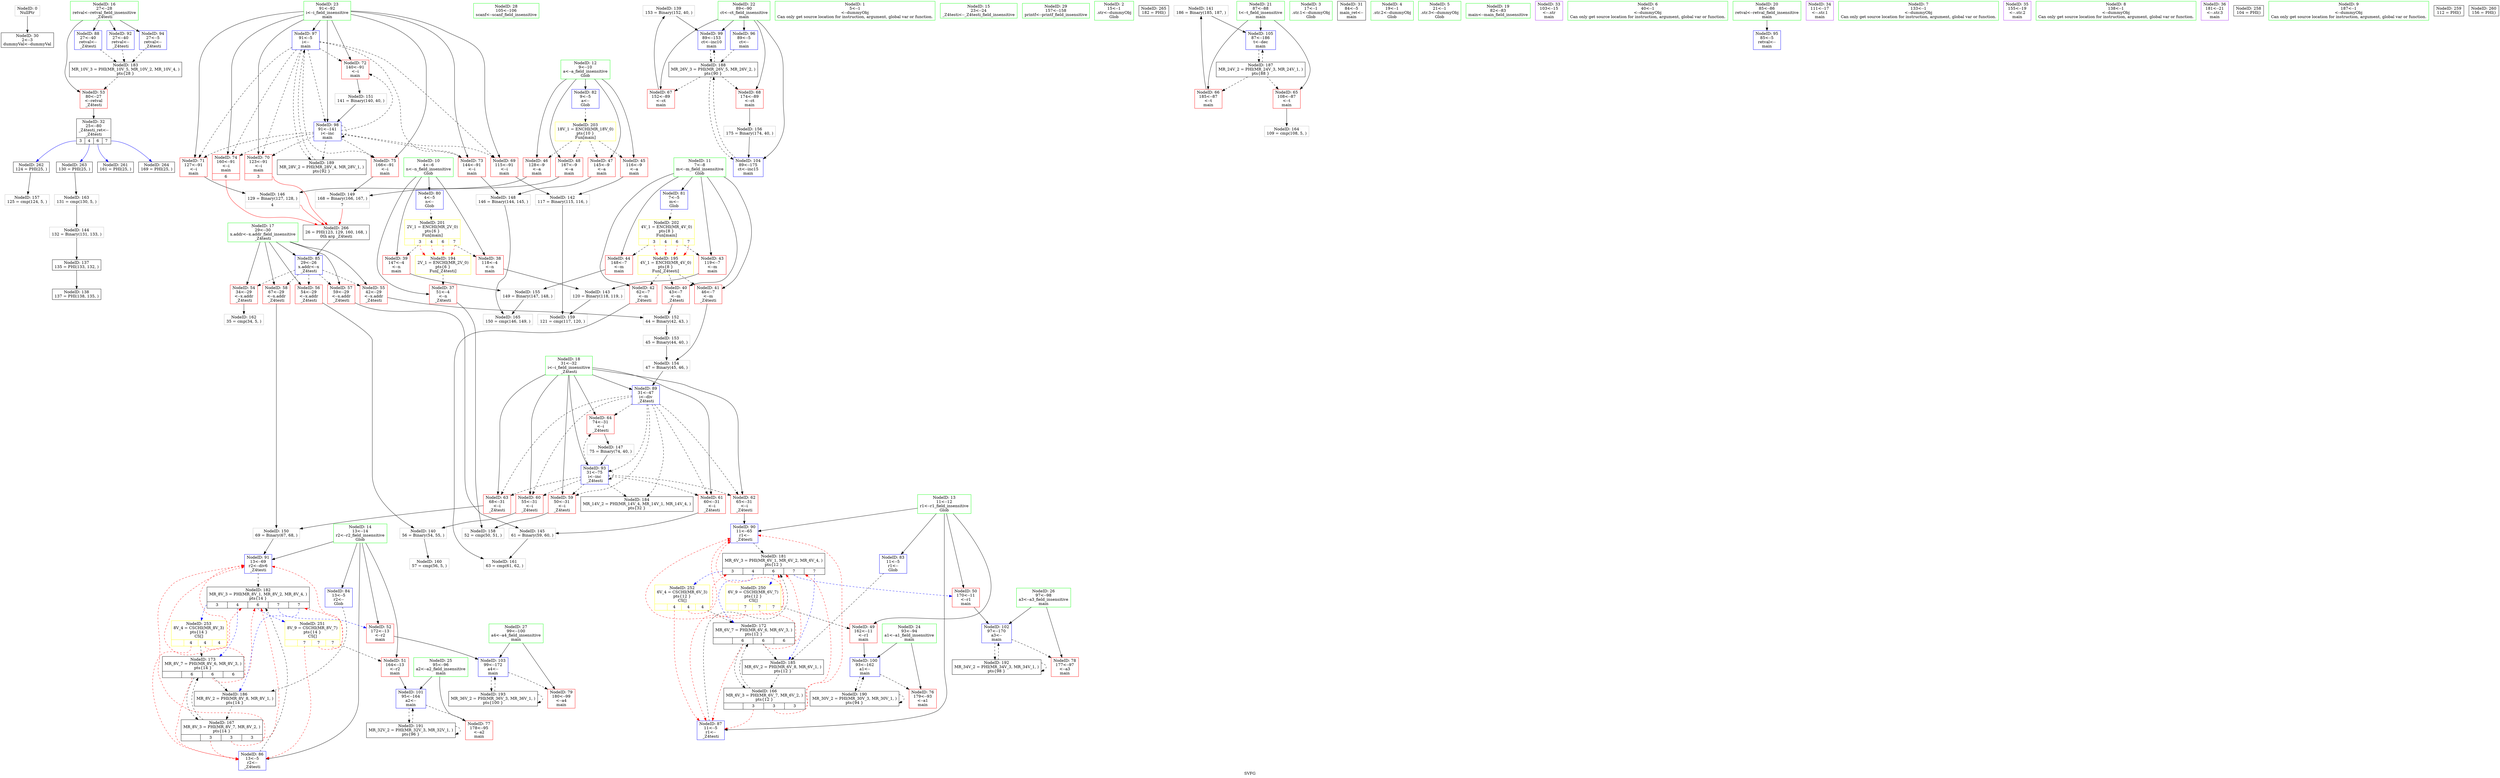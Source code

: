 digraph "SVFG" {
	label="SVFG";

	Node0x556502f95400 [shape=record,color=grey,label="{NodeID: 0\nNullPtr}"];
	Node0x556502f95400 -> Node0x556502fb2570[style=solid];
	Node0x556502fe0c20 [shape=record,color=black,label="{NodeID: 263\n130 = PHI(25, )\n}"];
	Node0x556502fe0c20 -> Node0x556502fbd0a0[style=solid];
	Node0x556502fb34e0 [shape=record,color=blue,label="{NodeID: 97\n91\<--5\ni\<--\nmain\n}"];
	Node0x556502fb34e0 -> Node0x556502fb5540[style=dashed];
	Node0x556502fb34e0 -> Node0x556502fb5610[style=dashed];
	Node0x556502fb34e0 -> Node0x556502fb56e0[style=dashed];
	Node0x556502fb34e0 -> Node0x556502fb57b0[style=dashed];
	Node0x556502fb34e0 -> Node0x556502fb5880[style=dashed];
	Node0x556502fb34e0 -> Node0x556502fb5950[style=dashed];
	Node0x556502fb34e0 -> Node0x556502fb5a20[style=dashed];
	Node0x556502fb34e0 -> Node0x556502fb35b0[style=dashed];
	Node0x556502fb34e0 -> Node0x556502fca5d0[style=dashed];
	Node0x556502f95490 [shape=record,color=green,label="{NodeID: 14\n13\<--14\nr2\<--r2_field_insensitive\nGlob }"];
	Node0x556502f95490 -> Node0x556502fb46a0[style=solid];
	Node0x556502f95490 -> Node0x556502fb4770[style=solid];
	Node0x556502f95490 -> Node0x556502fb6230[style=solid];
	Node0x556502f95490 -> Node0x556502fb6400[style=solid];
	Node0x556502f95490 -> Node0x556502fb6810[style=solid];
	Node0x556502fb7620 [shape=record,color=yellow,style=double,label="{NodeID: 194\n2V_1 = ENCHI(MR_2V_0)\npts\{6 \}\nFun[_Z4testi]}"];
	Node0x556502fb7620 -> Node0x556502fb2b20[style=dashed];
	Node0x556502fb23d0 [shape=record,color=green,label="{NodeID: 28\n105\<--106\nscanf\<--scanf_field_insensitive\n}"];
	Node0x556502fb2f30 [shape=record,color=red,label="{NodeID: 42\n62\<--7\n\<--m\n_Z4testi\n}"];
	Node0x556502fb2f30 -> Node0x556502fbcda0[style=solid];
	Node0x556502fba490 [shape=record,color=grey,label="{NodeID: 139\n153 = Binary(152, 40, )\n}"];
	Node0x556502fba490 -> Node0x556502fb3680[style=solid];
	Node0x556502fb4ab0 [shape=record,color=red,label="{NodeID: 56\n54\<--29\n\<--x.addr\n_Z4testi\n}"];
	Node0x556502fb4ab0 -> Node0x556502fba610[style=solid];
	Node0x556502fbc1a0 [shape=record,color=grey,label="{NodeID: 153\n45 = Binary(44, 40, )\n}"];
	Node0x556502fbc1a0 -> Node0x556502fbc320[style=solid];
	Node0x556502fb5610 [shape=record,color=red,label="{NodeID: 70\n123\<--91\n\<--i\nmain\n|{<s0>3}}"];
	Node0x556502fb5610:s0 -> Node0x556502fe0f40[style=solid,color=red];
	Node0x556502fd1ac0 [shape=record,color=yellow,style=double,label="{NodeID: 250\n6V_9 = CSCHI(MR_6V_7)\npts\{12 \}\nCS[]|{|<s1>7|<s2>7|<s3>7}}"];
	Node0x556502fd1ac0 -> Node0x556502fb4500[style=dashed];
	Node0x556502fd1ac0:s1 -> Node0x556502fb64d0[style=dashed,color=red];
	Node0x556502fd1ac0:s2 -> Node0x556502fb6740[style=dashed,color=red];
	Node0x556502fd1ac0:s3 -> Node0x556502fc7dd0[style=dashed,color=red];
	Node0x556502fc37d0 [shape=record,color=black,label="{NodeID: 167\nMR_8V_3 = PHI(MR_8V_7, MR_8V_2, )\npts\{14 \}\n|{|<s1>3|<s2>3|<s3>3}}"];
	Node0x556502fc37d0 -> Node0x556502fc55d0[style=dashed];
	Node0x556502fc37d0:s1 -> Node0x556502fb6400[style=dashed,color=red];
	Node0x556502fc37d0:s2 -> Node0x556502fb6810[style=dashed,color=red];
	Node0x556502fc37d0:s3 -> Node0x556502fc82d0[style=dashed,color=red];
	Node0x556502fb6230 [shape=record,color=blue,label="{NodeID: 84\n13\<--5\nr2\<--\nGlob }"];
	Node0x556502fb6230 -> Node0x556502fc96d0[style=dashed];
	Node0x556502fb0de0 [shape=record,color=green,label="{NodeID: 1\n5\<--1\n\<--dummyObj\nCan only get source location for instruction, argument, global var or function.}"];
	Node0x556502fe0d60 [shape=record,color=black,label="{NodeID: 264\n169 = PHI(25, )\n}"];
	Node0x556502fc7dd0 [shape=record,color=black,label="{NodeID: 181\nMR_6V_3 = PHI(MR_6V_1, MR_6V_2, MR_6V_4, )\npts\{12 \}\n|{<s0>3|<s1>4|<s2>6|<s3>7|<s4>7}}"];
	Node0x556502fc7dd0:s0 -> Node0x556502fd1d00[style=dashed,color=blue];
	Node0x556502fc7dd0:s1 -> Node0x556502fc50d0[style=dashed,color=blue];
	Node0x556502fc7dd0:s2 -> Node0x556502fd1ac0[style=dashed,color=blue];
	Node0x556502fc7dd0:s3 -> Node0x556502fb45d0[style=dashed,color=blue];
	Node0x556502fc7dd0:s4 -> Node0x556502fc91d0[style=dashed,color=blue];
	Node0x556502fb35b0 [shape=record,color=blue,label="{NodeID: 98\n91\<--141\ni\<--inc\nmain\n}"];
	Node0x556502fb35b0 -> Node0x556502fb5540[style=dashed];
	Node0x556502fb35b0 -> Node0x556502fb5610[style=dashed];
	Node0x556502fb35b0 -> Node0x556502fb56e0[style=dashed];
	Node0x556502fb35b0 -> Node0x556502fb57b0[style=dashed];
	Node0x556502fb35b0 -> Node0x556502fb5880[style=dashed];
	Node0x556502fb35b0 -> Node0x556502fb5950[style=dashed];
	Node0x556502fb35b0 -> Node0x556502fb5a20[style=dashed];
	Node0x556502fb35b0 -> Node0x556502fb35b0[style=dashed];
	Node0x556502fb35b0 -> Node0x556502fca5d0[style=dashed];
	Node0x556502f95560 [shape=record,color=green,label="{NodeID: 15\n23\<--24\n_Z4testi\<--_Z4testi_field_insensitive\n}"];
	Node0x556502fb7730 [shape=record,color=yellow,style=double,label="{NodeID: 195\n4V_1 = ENCHI(MR_4V_0)\npts\{8 \}\nFun[_Z4testi]}"];
	Node0x556502fb7730 -> Node0x556502fb2d90[style=dashed];
	Node0x556502fb7730 -> Node0x556502fb2e60[style=dashed];
	Node0x556502fb7730 -> Node0x556502fb2f30[style=dashed];
	Node0x556502fb24a0 [shape=record,color=green,label="{NodeID: 29\n157\<--158\nprintf\<--printf_field_insensitive\n}"];
	Node0x556502fb3000 [shape=record,color=red,label="{NodeID: 43\n119\<--7\n\<--m\nmain\n}"];
	Node0x556502fb3000 -> Node0x556502fbaa90[style=solid];
	Node0x556502fba610 [shape=record,color=grey,label="{NodeID: 140\n56 = Binary(54, 55, )\n}"];
	Node0x556502fba610 -> Node0x556502fbcc20[style=solid];
	Node0x556502fb4b80 [shape=record,color=red,label="{NodeID: 57\n59\<--29\n\<--x.addr\n_Z4testi\n}"];
	Node0x556502fb4b80 -> Node0x556502fb3de0[style=solid];
	Node0x556502fbc320 [shape=record,color=grey,label="{NodeID: 154\n47 = Binary(45, 46, )\n}"];
	Node0x556502fbc320 -> Node0x556502fb6670[style=solid];
	Node0x556502fb56e0 [shape=record,color=red,label="{NodeID: 71\n127\<--91\n\<--i\nmain\n}"];
	Node0x556502fb56e0 -> Node0x556502fb3f60[style=solid];
	Node0x556502fd1c20 [shape=record,color=yellow,style=double,label="{NodeID: 251\n8V_9 = CSCHI(MR_8V_7)\npts\{14 \}\nCS[]|{|<s1>7|<s2>7|<s3>7}}"];
	Node0x556502fd1c20 -> Node0x556502fb46a0[style=dashed];
	Node0x556502fd1c20:s1 -> Node0x556502fb6400[style=dashed,color=red];
	Node0x556502fd1c20:s2 -> Node0x556502fb6810[style=dashed,color=red];
	Node0x556502fd1c20:s3 -> Node0x556502fc82d0[style=dashed,color=red];
	Node0x556502fb6330 [shape=record,color=blue,label="{NodeID: 85\n29\<--26\nx.addr\<--x\n_Z4testi\n}"];
	Node0x556502fb6330 -> Node0x556502fb4910[style=dashed];
	Node0x556502fb6330 -> Node0x556502fb49e0[style=dashed];
	Node0x556502fb6330 -> Node0x556502fb4ab0[style=dashed];
	Node0x556502fb6330 -> Node0x556502fb4b80[style=dashed];
	Node0x556502fb6330 -> Node0x556502fb4c50[style=dashed];
	Node0x556502f946a0 [shape=record,color=green,label="{NodeID: 2\n15\<--1\n.str\<--dummyObj\nGlob }"];
	Node0x556502fe0e70 [shape=record,color=black,label="{NodeID: 265\n182 = PHI()\n}"];
	Node0x556502fc82d0 [shape=record,color=black,label="{NodeID: 182\nMR_8V_3 = PHI(MR_8V_1, MR_8V_2, MR_8V_4, )\npts\{14 \}\n|{<s0>3|<s1>4|<s2>6|<s3>7|<s4>7}}"];
	Node0x556502fc82d0:s0 -> Node0x556502fd1e60[style=dashed,color=blue];
	Node0x556502fc82d0:s1 -> Node0x556502fc55d0[style=dashed,color=blue];
	Node0x556502fc82d0:s2 -> Node0x556502fd1c20[style=dashed,color=blue];
	Node0x556502fc82d0:s3 -> Node0x556502fb4770[style=dashed,color=blue];
	Node0x556502fc82d0:s4 -> Node0x556502fc96d0[style=dashed,color=blue];
	Node0x556502fb3680 [shape=record,color=blue,label="{NodeID: 99\n89\<--153\nct\<--inc10\nmain\n}"];
	Node0x556502fb3680 -> Node0x556502fca0d0[style=dashed];
	Node0x556502f95630 [shape=record,color=green,label="{NodeID: 16\n27\<--28\nretval\<--retval_field_insensitive\n_Z4testi\n}"];
	Node0x556502f95630 -> Node0x556502fb4840[style=solid];
	Node0x556502f95630 -> Node0x556502fb65a0[style=solid];
	Node0x556502f95630 -> Node0x556502fb68e0[style=solid];
	Node0x556502f95630 -> Node0x556502fb6a80[style=solid];
	Node0x556502fb2570 [shape=record,color=black,label="{NodeID: 30\n2\<--3\ndummyVal\<--dummyVal\n}"];
	Node0x556502fb30d0 [shape=record,color=red,label="{NodeID: 44\n148\<--7\n\<--m\nmain\n}"];
	Node0x556502fb30d0 -> Node0x556502fbc4a0[style=solid];
	Node0x556502fba790 [shape=record,color=grey,label="{NodeID: 141\n186 = Binary(185, 187, )\n}"];
	Node0x556502fba790 -> Node0x556502fb3b60[style=solid];
	Node0x556502fb4c50 [shape=record,color=red,label="{NodeID: 58\n67\<--29\n\<--x.addr\n_Z4testi\n}"];
	Node0x556502fb4c50 -> Node0x556502fbbd20[style=solid];
	Node0x556502fbc4a0 [shape=record,color=grey,label="{NodeID: 155\n149 = Binary(147, 148, )\n}"];
	Node0x556502fbc4a0 -> Node0x556502fbd3a0[style=solid];
	Node0x556502fb57b0 [shape=record,color=red,label="{NodeID: 72\n140\<--91\n\<--i\nmain\n}"];
	Node0x556502fb57b0 -> Node0x556502fbbea0[style=solid];
	Node0x556502fd1d00 [shape=record,color=yellow,style=double,label="{NodeID: 252\n6V_4 = CSCHI(MR_6V_3)\npts\{12 \}\nCS[]|{|<s1>4|<s2>4|<s3>4}}"];
	Node0x556502fd1d00 -> Node0x556502fc50d0[style=dashed];
	Node0x556502fd1d00:s1 -> Node0x556502fb64d0[style=dashed,color=red];
	Node0x556502fd1d00:s2 -> Node0x556502fb6740[style=dashed,color=red];
	Node0x556502fd1d00:s3 -> Node0x556502fc7dd0[style=dashed,color=red];
	Node0x556502fb6400 [shape=record,color=blue,label="{NodeID: 86\n13\<--5\nr2\<--\n_Z4testi\n}"];
	Node0x556502fb6400 -> Node0x556502fc82d0[style=dashed];
	Node0x556502fa7b40 [shape=record,color=green,label="{NodeID: 3\n17\<--1\n.str.1\<--dummyObj\nGlob }"];
	Node0x556502fe0f40 [shape=record,color=black,label="{NodeID: 266\n26 = PHI(123, 129, 160, 168, )\n0th arg _Z4testi }"];
	Node0x556502fe0f40 -> Node0x556502fb6330[style=solid];
	Node0x556502fc87d0 [shape=record,color=black,label="{NodeID: 183\nMR_10V_3 = PHI(MR_10V_5, MR_10V_2, MR_10V_4, )\npts\{28 \}\n}"];
	Node0x556502fc87d0 -> Node0x556502fb4840[style=dashed];
	Node0x556502fb3750 [shape=record,color=blue,label="{NodeID: 100\n93\<--162\na1\<--\nmain\n}"];
	Node0x556502fb3750 -> Node0x556502fb5af0[style=dashed];
	Node0x556502fb3750 -> Node0x556502fcaad0[style=dashed];
	Node0x556502fb1ba0 [shape=record,color=green,label="{NodeID: 17\n29\<--30\nx.addr\<--x.addr_field_insensitive\n_Z4testi\n}"];
	Node0x556502fb1ba0 -> Node0x556502fb4910[style=solid];
	Node0x556502fb1ba0 -> Node0x556502fb49e0[style=solid];
	Node0x556502fb1ba0 -> Node0x556502fb4ab0[style=solid];
	Node0x556502fb1ba0 -> Node0x556502fb4b80[style=solid];
	Node0x556502fb1ba0 -> Node0x556502fb4c50[style=solid];
	Node0x556502fb1ba0 -> Node0x556502fb6330[style=solid];
	Node0x556502fb2640 [shape=record,color=black,label="{NodeID: 31\n84\<--5\nmain_ret\<--\nmain\n}"];
	Node0x556502fb31a0 [shape=record,color=red,label="{NodeID: 45\n116\<--9\n\<--a\nmain\n}"];
	Node0x556502fb31a0 -> Node0x556502fba910[style=solid];
	Node0x556502fba910 [shape=record,color=grey,label="{NodeID: 142\n117 = Binary(115, 116, )\n}"];
	Node0x556502fba910 -> Node0x556502fbcaa0[style=solid];
	Node0x556502fb4d20 [shape=record,color=red,label="{NodeID: 59\n50\<--31\n\<--i\n_Z4testi\n}"];
	Node0x556502fb4d20 -> Node0x556502fbc920[style=solid];
	Node0x556502fbc620 [shape=record,color=grey,label="{NodeID: 156\n175 = Binary(174, 40, )\n}"];
	Node0x556502fbc620 -> Node0x556502fb3a90[style=solid];
	Node0x556502fb5880 [shape=record,color=red,label="{NodeID: 73\n144\<--91\n\<--i\nmain\n}"];
	Node0x556502fb5880 -> Node0x556502fb4260[style=solid];
	Node0x556502fd1e60 [shape=record,color=yellow,style=double,label="{NodeID: 253\n8V_4 = CSCHI(MR_8V_3)\npts\{14 \}\nCS[]|{|<s1>4|<s2>4|<s3>4}}"];
	Node0x556502fd1e60 -> Node0x556502fc55d0[style=dashed];
	Node0x556502fd1e60:s1 -> Node0x556502fb6400[style=dashed,color=red];
	Node0x556502fd1e60:s2 -> Node0x556502fb6810[style=dashed,color=red];
	Node0x556502fd1e60:s3 -> Node0x556502fc82d0[style=dashed,color=red];
	Node0x556502fb64d0 [shape=record,color=blue,label="{NodeID: 87\n11\<--5\nr1\<--\n_Z4testi\n}"];
	Node0x556502fb64d0 -> Node0x556502fc7dd0[style=dashed];
	Node0x556502fb0e70 [shape=record,color=green,label="{NodeID: 4\n19\<--1\n.str.2\<--dummyObj\nGlob }"];
	Node0x556502fc8cd0 [shape=record,color=black,label="{NodeID: 184\nMR_14V_2 = PHI(MR_14V_4, MR_14V_1, MR_14V_4, )\npts\{32 \}\n}"];
	Node0x556502fb3820 [shape=record,color=blue,label="{NodeID: 101\n95\<--164\na2\<--\nmain\n}"];
	Node0x556502fb3820 -> Node0x556502fb5bc0[style=dashed];
	Node0x556502fb3820 -> Node0x556502fcafd0[style=dashed];
	Node0x556502fb1c30 [shape=record,color=green,label="{NodeID: 18\n31\<--32\ni\<--i_field_insensitive\n_Z4testi\n}"];
	Node0x556502fb1c30 -> Node0x556502fb4d20[style=solid];
	Node0x556502fb1c30 -> Node0x556502fb4df0[style=solid];
	Node0x556502fb1c30 -> Node0x556502fb4ec0[style=solid];
	Node0x556502fb1c30 -> Node0x556502fb4f90[style=solid];
	Node0x556502fb1c30 -> Node0x556502fb5060[style=solid];
	Node0x556502fb1c30 -> Node0x556502fb5130[style=solid];
	Node0x556502fb1c30 -> Node0x556502fb6670[style=solid];
	Node0x556502fb1c30 -> Node0x556502fb69b0[style=solid];
	Node0x556502fb2710 [shape=record,color=black,label="{NodeID: 32\n25\<--80\n_Z4testi_ret\<--\n_Z4testi\n|{<s0>3|<s1>4|<s2>6|<s3>7}}"];
	Node0x556502fb2710:s0 -> Node0x556502fe0a90[style=solid,color=blue];
	Node0x556502fb2710:s1 -> Node0x556502fe0c20[style=solid,color=blue];
	Node0x556502fb2710:s2 -> Node0x556502fe0930[style=solid,color=blue];
	Node0x556502fb2710:s3 -> Node0x556502fe0d60[style=solid,color=blue];
	Node0x556502fb3270 [shape=record,color=red,label="{NodeID: 46\n128\<--9\n\<--a\nmain\n}"];
	Node0x556502fb3270 -> Node0x556502fb3f60[style=solid];
	Node0x556502fbaa90 [shape=record,color=grey,label="{NodeID: 143\n120 = Binary(118, 119, )\n}"];
	Node0x556502fbaa90 -> Node0x556502fbcaa0[style=solid];
	Node0x556502fb4df0 [shape=record,color=red,label="{NodeID: 60\n55\<--31\n\<--i\n_Z4testi\n}"];
	Node0x556502fb4df0 -> Node0x556502fba610[style=solid];
	Node0x556502fbc7a0 [shape=record,color=grey,label="{NodeID: 157\n125 = cmp(124, 5, )\n}"];
	Node0x556502fb5950 [shape=record,color=red,label="{NodeID: 74\n160\<--91\n\<--i\nmain\n|{<s0>6}}"];
	Node0x556502fb5950:s0 -> Node0x556502fe0f40[style=solid,color=red];
	Node0x556502fb65a0 [shape=record,color=blue,label="{NodeID: 88\n27\<--40\nretval\<--\n_Z4testi\n}"];
	Node0x556502fb65a0 -> Node0x556502fc87d0[style=dashed];
	Node0x556502fb0f00 [shape=record,color=green,label="{NodeID: 5\n21\<--1\n.str.3\<--dummyObj\nGlob }"];
	Node0x556502fc91d0 [shape=record,color=black,label="{NodeID: 185\nMR_6V_2 = PHI(MR_6V_8, MR_6V_1, )\npts\{12 \}\n}"];
	Node0x556502fc91d0 -> Node0x556502fc32d0[style=dashed];
	Node0x556502fb38f0 [shape=record,color=blue,label="{NodeID: 102\n97\<--170\na3\<--\nmain\n}"];
	Node0x556502fb38f0 -> Node0x556502fb5c90[style=dashed];
	Node0x556502fb38f0 -> Node0x556502fb7030[style=dashed];
	Node0x556502fb1cc0 [shape=record,color=green,label="{NodeID: 19\n82\<--83\nmain\<--main_field_insensitive\n}"];
	Node0x556502fb27e0 [shape=record,color=purple,label="{NodeID: 33\n103\<--15\n\<--.str\nmain\n}"];
	Node0x556502fb3340 [shape=record,color=red,label="{NodeID: 47\n145\<--9\n\<--a\nmain\n}"];
	Node0x556502fb3340 -> Node0x556502fb4260[style=solid];
	Node0x556502fb3c60 [shape=record,color=grey,label="{NodeID: 144\n132 = Binary(131, 133, )\n}"];
	Node0x556502fb3c60 -> Node0x556502fb9950[style=solid];
	Node0x556502fb4ec0 [shape=record,color=red,label="{NodeID: 61\n60\<--31\n\<--i\n_Z4testi\n}"];
	Node0x556502fb4ec0 -> Node0x556502fb3de0[style=solid];
	Node0x556502fbc920 [shape=record,color=grey,label="{NodeID: 158\n52 = cmp(50, 51, )\n}"];
	Node0x556502fb5a20 [shape=record,color=red,label="{NodeID: 75\n166\<--91\n\<--i\nmain\n}"];
	Node0x556502fb5a20 -> Node0x556502fbbbe0[style=solid];
	Node0x556502fc50d0 [shape=record,color=black,label="{NodeID: 172\nMR_6V_7 = PHI(MR_6V_6, MR_6V_3, )\npts\{12 \}\n|{|<s2>6|<s3>6|<s4>6}}"];
	Node0x556502fc50d0 -> Node0x556502fc32d0[style=dashed];
	Node0x556502fc50d0 -> Node0x556502fc91d0[style=dashed];
	Node0x556502fc50d0:s2 -> Node0x556502fb64d0[style=dashed,color=red];
	Node0x556502fc50d0:s3 -> Node0x556502fb6740[style=dashed,color=red];
	Node0x556502fc50d0:s4 -> Node0x556502fc7dd0[style=dashed,color=red];
	Node0x556502fb6670 [shape=record,color=blue,label="{NodeID: 89\n31\<--47\ni\<--div\n_Z4testi\n}"];
	Node0x556502fb6670 -> Node0x556502fb4d20[style=dashed];
	Node0x556502fb6670 -> Node0x556502fb4df0[style=dashed];
	Node0x556502fb6670 -> Node0x556502fb4ec0[style=dashed];
	Node0x556502fb6670 -> Node0x556502fb4f90[style=dashed];
	Node0x556502fb6670 -> Node0x556502fb5060[style=dashed];
	Node0x556502fb6670 -> Node0x556502fb5130[style=dashed];
	Node0x556502fb6670 -> Node0x556502fb69b0[style=dashed];
	Node0x556502fb6670 -> Node0x556502fc8cd0[style=dashed];
	Node0x556502fa6940 [shape=record,color=green,label="{NodeID: 6\n40\<--1\n\<--dummyObj\nCan only get source location for instruction, argument, global var or function.}"];
	Node0x556502fc96d0 [shape=record,color=black,label="{NodeID: 186\nMR_8V_2 = PHI(MR_8V_8, MR_8V_1, )\npts\{14 \}\n}"];
	Node0x556502fc96d0 -> Node0x556502fc37d0[style=dashed];
	Node0x556502fb39c0 [shape=record,color=blue,label="{NodeID: 103\n99\<--172\na4\<--\nmain\n}"];
	Node0x556502fb39c0 -> Node0x556502fb5d60[style=dashed];
	Node0x556502fb39c0 -> Node0x556502fb7530[style=dashed];
	Node0x556502fb1d50 [shape=record,color=green,label="{NodeID: 20\n85\<--86\nretval\<--retval_field_insensitive\nmain\n}"];
	Node0x556502fb1d50 -> Node0x556502fb6b50[style=solid];
	Node0x556502fb28b0 [shape=record,color=purple,label="{NodeID: 34\n111\<--17\n\<--.str.1\nmain\n}"];
	Node0x556502fb4430 [shape=record,color=red,label="{NodeID: 48\n167\<--9\n\<--a\nmain\n}"];
	Node0x556502fb4430 -> Node0x556502fbbbe0[style=solid];
	Node0x556502fb3de0 [shape=record,color=grey,label="{NodeID: 145\n61 = Binary(59, 60, )\n}"];
	Node0x556502fb3de0 -> Node0x556502fbcda0[style=solid];
	Node0x556502fb4f90 [shape=record,color=red,label="{NodeID: 62\n65\<--31\n\<--i\n_Z4testi\n}"];
	Node0x556502fb4f90 -> Node0x556502fb6740[style=solid];
	Node0x556502fbcaa0 [shape=record,color=grey,label="{NodeID: 159\n121 = cmp(117, 120, )\n}"];
	Node0x556502fb5af0 [shape=record,color=red,label="{NodeID: 76\n179\<--93\n\<--a1\nmain\n}"];
	Node0x556502fc55d0 [shape=record,color=black,label="{NodeID: 173\nMR_8V_7 = PHI(MR_8V_6, MR_8V_3, )\npts\{14 \}\n|{|<s2>6|<s3>6|<s4>6}}"];
	Node0x556502fc55d0 -> Node0x556502fc37d0[style=dashed];
	Node0x556502fc55d0 -> Node0x556502fc96d0[style=dashed];
	Node0x556502fc55d0:s2 -> Node0x556502fb6400[style=dashed,color=red];
	Node0x556502fc55d0:s3 -> Node0x556502fb6810[style=dashed,color=red];
	Node0x556502fc55d0:s4 -> Node0x556502fc82d0[style=dashed,color=red];
	Node0x556502fb6740 [shape=record,color=blue,label="{NodeID: 90\n11\<--65\nr1\<--\n_Z4testi\n}"];
	Node0x556502fb6740 -> Node0x556502fc7dd0[style=dashed];
	Node0x556502fa69d0 [shape=record,color=green,label="{NodeID: 7\n133\<--1\n\<--dummyObj\nCan only get source location for instruction, argument, global var or function.}"];
	Node0x556502fc9bd0 [shape=record,color=black,label="{NodeID: 187\nMR_24V_2 = PHI(MR_24V_3, MR_24V_1, )\npts\{88 \}\n}"];
	Node0x556502fc9bd0 -> Node0x556502fb5200[style=dashed];
	Node0x556502fc9bd0 -> Node0x556502fb52d0[style=dashed];
	Node0x556502fc9bd0 -> Node0x556502fb3b60[style=dashed];
	Node0x556502fb3a90 [shape=record,color=blue,label="{NodeID: 104\n89\<--175\nct\<--inc15\nmain\n}"];
	Node0x556502fb3a90 -> Node0x556502fca0d0[style=dashed];
	Node0x556502fb1e20 [shape=record,color=green,label="{NodeID: 21\n87\<--88\nt\<--t_field_insensitive\nmain\n}"];
	Node0x556502fb1e20 -> Node0x556502fb5200[style=solid];
	Node0x556502fb1e20 -> Node0x556502fb52d0[style=solid];
	Node0x556502fb1e20 -> Node0x556502fb3b60[style=solid];
	Node0x556502fce3a0 [shape=record,color=yellow,style=double,label="{NodeID: 201\n2V_1 = ENCHI(MR_2V_0)\npts\{6 \}\nFun[main]|{|<s2>3|<s3>4|<s4>6|<s5>7}}"];
	Node0x556502fce3a0 -> Node0x556502fb2bf0[style=dashed];
	Node0x556502fce3a0 -> Node0x556502fb2cc0[style=dashed];
	Node0x556502fce3a0:s2 -> Node0x556502fb7620[style=dashed,color=red];
	Node0x556502fce3a0:s3 -> Node0x556502fb7620[style=dashed,color=red];
	Node0x556502fce3a0:s4 -> Node0x556502fb7620[style=dashed,color=red];
	Node0x556502fce3a0:s5 -> Node0x556502fb7620[style=dashed,color=red];
	Node0x556502fb2980 [shape=record,color=purple,label="{NodeID: 35\n155\<--19\n\<--.str.2\nmain\n}"];
	Node0x556502fb4500 [shape=record,color=red,label="{NodeID: 49\n162\<--11\n\<--r1\nmain\n}"];
	Node0x556502fb4500 -> Node0x556502fb3750[style=solid];
	Node0x556502fb3f60 [shape=record,color=grey,label="{NodeID: 146\n129 = Binary(127, 128, )\n|{<s0>4}}"];
	Node0x556502fb3f60:s0 -> Node0x556502fe0f40[style=solid,color=red];
	Node0x556502fb5060 [shape=record,color=red,label="{NodeID: 63\n68\<--31\n\<--i\n_Z4testi\n}"];
	Node0x556502fb5060 -> Node0x556502fbbd20[style=solid];
	Node0x556502fbcc20 [shape=record,color=grey,label="{NodeID: 160\n57 = cmp(56, 5, )\n}"];
	Node0x556502fb5bc0 [shape=record,color=red,label="{NodeID: 77\n178\<--95\n\<--a2\nmain\n}"];
	Node0x556502fb6810 [shape=record,color=blue,label="{NodeID: 91\n13\<--69\nr2\<--div6\n_Z4testi\n}"];
	Node0x556502fb6810 -> Node0x556502fc82d0[style=dashed];
	Node0x556502fb11b0 [shape=record,color=green,label="{NodeID: 8\n138\<--1\n\<--dummyObj\nCan only get source location for instruction, argument, global var or function.}"];
	Node0x556502fca0d0 [shape=record,color=black,label="{NodeID: 188\nMR_26V_3 = PHI(MR_26V_5, MR_26V_2, )\npts\{90 \}\n}"];
	Node0x556502fca0d0 -> Node0x556502fb53a0[style=dashed];
	Node0x556502fca0d0 -> Node0x556502fb5470[style=dashed];
	Node0x556502fca0d0 -> Node0x556502fb3680[style=dashed];
	Node0x556502fca0d0 -> Node0x556502fb3a90[style=dashed];
	Node0x556502fb3b60 [shape=record,color=blue,label="{NodeID: 105\n87\<--186\nt\<--dec\nmain\n}"];
	Node0x556502fb3b60 -> Node0x556502fc9bd0[style=dashed];
	Node0x556502fb1ef0 [shape=record,color=green,label="{NodeID: 22\n89\<--90\nct\<--ct_field_insensitive\nmain\n}"];
	Node0x556502fb1ef0 -> Node0x556502fb53a0[style=solid];
	Node0x556502fb1ef0 -> Node0x556502fb5470[style=solid];
	Node0x556502fb1ef0 -> Node0x556502fb3410[style=solid];
	Node0x556502fb1ef0 -> Node0x556502fb3680[style=solid];
	Node0x556502fb1ef0 -> Node0x556502fb3a90[style=solid];
	Node0x556502fce450 [shape=record,color=yellow,style=double,label="{NodeID: 202\n4V_1 = ENCHI(MR_4V_0)\npts\{8 \}\nFun[main]|{|<s2>3|<s3>4|<s4>6|<s5>7}}"];
	Node0x556502fce450 -> Node0x556502fb3000[style=dashed];
	Node0x556502fce450 -> Node0x556502fb30d0[style=dashed];
	Node0x556502fce450:s2 -> Node0x556502fb7730[style=dashed,color=red];
	Node0x556502fce450:s3 -> Node0x556502fb7730[style=dashed,color=red];
	Node0x556502fce450:s4 -> Node0x556502fb7730[style=dashed,color=red];
	Node0x556502fce450:s5 -> Node0x556502fb7730[style=dashed,color=red];
	Node0x556502fb2a50 [shape=record,color=purple,label="{NodeID: 36\n181\<--21\n\<--.str.3\nmain\n}"];
	Node0x556502fb45d0 [shape=record,color=red,label="{NodeID: 50\n170\<--11\n\<--r1\nmain\n}"];
	Node0x556502fb45d0 -> Node0x556502fb38f0[style=solid];
	Node0x556502fb40e0 [shape=record,color=grey,label="{NodeID: 147\n75 = Binary(74, 40, )\n}"];
	Node0x556502fb40e0 -> Node0x556502fb69b0[style=solid];
	Node0x556502fb5130 [shape=record,color=red,label="{NodeID: 64\n74\<--31\n\<--i\n_Z4testi\n}"];
	Node0x556502fb5130 -> Node0x556502fb40e0[style=solid];
	Node0x556502fbcda0 [shape=record,color=grey,label="{NodeID: 161\n63 = cmp(61, 62, )\n}"];
	Node0x556502fb5c90 [shape=record,color=red,label="{NodeID: 78\n177\<--97\n\<--a3\nmain\n}"];
	Node0x556502fe0630 [shape=record,color=black,label="{NodeID: 258\n104 = PHI()\n}"];
	Node0x556502fb68e0 [shape=record,color=blue,label="{NodeID: 92\n27\<--40\nretval\<--\n_Z4testi\n}"];
	Node0x556502fb68e0 -> Node0x556502fc87d0[style=dashed];
	Node0x556502fb1240 [shape=record,color=green,label="{NodeID: 9\n187\<--1\n\<--dummyObj\nCan only get source location for instruction, argument, global var or function.}"];
	Node0x556502fca5d0 [shape=record,color=black,label="{NodeID: 189\nMR_28V_2 = PHI(MR_28V_4, MR_28V_1, )\npts\{92 \}\n}"];
	Node0x556502fca5d0 -> Node0x556502fb34e0[style=dashed];
	Node0x556502fb1fc0 [shape=record,color=green,label="{NodeID: 23\n91\<--92\ni\<--i_field_insensitive\nmain\n}"];
	Node0x556502fb1fc0 -> Node0x556502fb5540[style=solid];
	Node0x556502fb1fc0 -> Node0x556502fb5610[style=solid];
	Node0x556502fb1fc0 -> Node0x556502fb56e0[style=solid];
	Node0x556502fb1fc0 -> Node0x556502fb57b0[style=solid];
	Node0x556502fb1fc0 -> Node0x556502fb5880[style=solid];
	Node0x556502fb1fc0 -> Node0x556502fb5950[style=solid];
	Node0x556502fb1fc0 -> Node0x556502fb5a20[style=solid];
	Node0x556502fb1fc0 -> Node0x556502fb34e0[style=solid];
	Node0x556502fb1fc0 -> Node0x556502fb35b0[style=solid];
	Node0x556502fce530 [shape=record,color=yellow,style=double,label="{NodeID: 203\n18V_1 = ENCHI(MR_18V_0)\npts\{10 \}\nFun[main]}"];
	Node0x556502fce530 -> Node0x556502fb31a0[style=dashed];
	Node0x556502fce530 -> Node0x556502fb3270[style=dashed];
	Node0x556502fce530 -> Node0x556502fb3340[style=dashed];
	Node0x556502fce530 -> Node0x556502fb4430[style=dashed];
	Node0x556502fb2b20 [shape=record,color=red,label="{NodeID: 37\n51\<--4\n\<--n\n_Z4testi\n}"];
	Node0x556502fb2b20 -> Node0x556502fbc920[style=solid];
	Node0x556502fb46a0 [shape=record,color=red,label="{NodeID: 51\n164\<--13\n\<--r2\nmain\n}"];
	Node0x556502fb46a0 -> Node0x556502fb3820[style=solid];
	Node0x556502fb4260 [shape=record,color=grey,label="{NodeID: 148\n146 = Binary(144, 145, )\n}"];
	Node0x556502fb4260 -> Node0x556502fbd3a0[style=solid];
	Node0x556502fb5200 [shape=record,color=red,label="{NodeID: 65\n108\<--87\n\<--t\nmain\n}"];
	Node0x556502fb5200 -> Node0x556502fbd220[style=solid];
	Node0x556502fbcf20 [shape=record,color=grey,label="{NodeID: 162\n35 = cmp(34, 5, )\n}"];
	Node0x556502fb5d60 [shape=record,color=red,label="{NodeID: 79\n180\<--99\n\<--a4\nmain\n}"];
	Node0x556502fe0730 [shape=record,color=black,label="{NodeID: 259\n112 = PHI()\n}"];
	Node0x556502fb69b0 [shape=record,color=blue,label="{NodeID: 93\n31\<--75\ni\<--inc\n_Z4testi\n}"];
	Node0x556502fb69b0 -> Node0x556502fb4d20[style=dashed];
	Node0x556502fb69b0 -> Node0x556502fb4df0[style=dashed];
	Node0x556502fb69b0 -> Node0x556502fb4ec0[style=dashed];
	Node0x556502fb69b0 -> Node0x556502fb4f90[style=dashed];
	Node0x556502fb69b0 -> Node0x556502fb5060[style=dashed];
	Node0x556502fb69b0 -> Node0x556502fb5130[style=dashed];
	Node0x556502fb69b0 -> Node0x556502fb69b0[style=dashed];
	Node0x556502fb69b0 -> Node0x556502fc8cd0[style=dashed];
	Node0x556502fb1310 [shape=record,color=green,label="{NodeID: 10\n4\<--6\nn\<--n_field_insensitive\nGlob }"];
	Node0x556502fb1310 -> Node0x556502fb2b20[style=solid];
	Node0x556502fb1310 -> Node0x556502fb2bf0[style=solid];
	Node0x556502fb1310 -> Node0x556502fb2cc0[style=solid];
	Node0x556502fb1310 -> Node0x556502fb5e30[style=solid];
	Node0x556502fcaad0 [shape=record,color=black,label="{NodeID: 190\nMR_30V_2 = PHI(MR_30V_3, MR_30V_1, )\npts\{94 \}\n}"];
	Node0x556502fcaad0 -> Node0x556502fb3750[style=dashed];
	Node0x556502fcaad0 -> Node0x556502fcaad0[style=dashed];
	Node0x556502fb2090 [shape=record,color=green,label="{NodeID: 24\n93\<--94\na1\<--a1_field_insensitive\nmain\n}"];
	Node0x556502fb2090 -> Node0x556502fb5af0[style=solid];
	Node0x556502fb2090 -> Node0x556502fb3750[style=solid];
	Node0x556502fb2bf0 [shape=record,color=red,label="{NodeID: 38\n118\<--4\n\<--n\nmain\n}"];
	Node0x556502fb2bf0 -> Node0x556502fbaa90[style=solid];
	Node0x556502fb4770 [shape=record,color=red,label="{NodeID: 52\n172\<--13\n\<--r2\nmain\n}"];
	Node0x556502fb4770 -> Node0x556502fb39c0[style=solid];
	Node0x556502fbbbe0 [shape=record,color=grey,label="{NodeID: 149\n168 = Binary(166, 167, )\n|{<s0>7}}"];
	Node0x556502fbbbe0:s0 -> Node0x556502fe0f40[style=solid,color=red];
	Node0x556502fb52d0 [shape=record,color=red,label="{NodeID: 66\n185\<--87\n\<--t\nmain\n}"];
	Node0x556502fb52d0 -> Node0x556502fba790[style=solid];
	Node0x556502fbd0a0 [shape=record,color=grey,label="{NodeID: 163\n131 = cmp(130, 5, )\n}"];
	Node0x556502fbd0a0 -> Node0x556502fb3c60[style=solid];
	Node0x556502fb5e30 [shape=record,color=blue,label="{NodeID: 80\n4\<--5\nn\<--\nGlob }"];
	Node0x556502fb5e30 -> Node0x556502fce3a0[style=dashed];
	Node0x556502fe0830 [shape=record,color=black,label="{NodeID: 260\n156 = PHI()\n}"];
	Node0x556502fb6a80 [shape=record,color=blue,label="{NodeID: 94\n27\<--5\nretval\<--\n_Z4testi\n}"];
	Node0x556502fb6a80 -> Node0x556502fc87d0[style=dashed];
	Node0x556502f943d0 [shape=record,color=green,label="{NodeID: 11\n7\<--8\nm\<--m_field_insensitive\nGlob }"];
	Node0x556502f943d0 -> Node0x556502fb2d90[style=solid];
	Node0x556502f943d0 -> Node0x556502fb2e60[style=solid];
	Node0x556502f943d0 -> Node0x556502fb2f30[style=solid];
	Node0x556502f943d0 -> Node0x556502fb3000[style=solid];
	Node0x556502f943d0 -> Node0x556502fb30d0[style=solid];
	Node0x556502f943d0 -> Node0x556502fb5f30[style=solid];
	Node0x556502fcafd0 [shape=record,color=black,label="{NodeID: 191\nMR_32V_2 = PHI(MR_32V_3, MR_32V_1, )\npts\{96 \}\n}"];
	Node0x556502fcafd0 -> Node0x556502fb3820[style=dashed];
	Node0x556502fcafd0 -> Node0x556502fcafd0[style=dashed];
	Node0x556502fb2160 [shape=record,color=green,label="{NodeID: 25\n95\<--96\na2\<--a2_field_insensitive\nmain\n}"];
	Node0x556502fb2160 -> Node0x556502fb5bc0[style=solid];
	Node0x556502fb2160 -> Node0x556502fb3820[style=solid];
	Node0x556502fb2cc0 [shape=record,color=red,label="{NodeID: 39\n147\<--4\n\<--n\nmain\n}"];
	Node0x556502fb2cc0 -> Node0x556502fbc4a0[style=solid];
	Node0x556502fb4840 [shape=record,color=red,label="{NodeID: 53\n80\<--27\n\<--retval\n_Z4testi\n}"];
	Node0x556502fb4840 -> Node0x556502fb2710[style=solid];
	Node0x556502fbbd20 [shape=record,color=grey,label="{NodeID: 150\n69 = Binary(67, 68, )\n}"];
	Node0x556502fbbd20 -> Node0x556502fb6810[style=solid];
	Node0x556502fb53a0 [shape=record,color=red,label="{NodeID: 67\n152\<--89\n\<--ct\nmain\n}"];
	Node0x556502fb53a0 -> Node0x556502fba490[style=solid];
	Node0x556502fbd220 [shape=record,color=grey,label="{NodeID: 164\n109 = cmp(108, 5, )\n}"];
	Node0x556502fb5f30 [shape=record,color=blue,label="{NodeID: 81\n7\<--5\nm\<--\nGlob }"];
	Node0x556502fb5f30 -> Node0x556502fce450[style=dashed];
	Node0x556502fe0930 [shape=record,color=black,label="{NodeID: 261\n161 = PHI(25, )\n}"];
	Node0x556502fb6b50 [shape=record,color=blue,label="{NodeID: 95\n85\<--5\nretval\<--\nmain\n}"];
	Node0x556502f944a0 [shape=record,color=green,label="{NodeID: 12\n9\<--10\na\<--a_field_insensitive\nGlob }"];
	Node0x556502f944a0 -> Node0x556502fb31a0[style=solid];
	Node0x556502f944a0 -> Node0x556502fb3270[style=solid];
	Node0x556502f944a0 -> Node0x556502fb3340[style=solid];
	Node0x556502f944a0 -> Node0x556502fb4430[style=solid];
	Node0x556502f944a0 -> Node0x556502fb6030[style=solid];
	Node0x556502fb7030 [shape=record,color=black,label="{NodeID: 192\nMR_34V_2 = PHI(MR_34V_3, MR_34V_1, )\npts\{98 \}\n}"];
	Node0x556502fb7030 -> Node0x556502fb38f0[style=dashed];
	Node0x556502fb7030 -> Node0x556502fb7030[style=dashed];
	Node0x556502fb2230 [shape=record,color=green,label="{NodeID: 26\n97\<--98\na3\<--a3_field_insensitive\nmain\n}"];
	Node0x556502fb2230 -> Node0x556502fb5c90[style=solid];
	Node0x556502fb2230 -> Node0x556502fb38f0[style=solid];
	Node0x556502fb2d90 [shape=record,color=red,label="{NodeID: 40\n43\<--7\n\<--m\n_Z4testi\n}"];
	Node0x556502fb2d90 -> Node0x556502fbc020[style=solid];
	Node0x556502fb9950 [shape=record,color=black,label="{NodeID: 137\n135 = PHI(133, 132, )\n}"];
	Node0x556502fb9950 -> Node0x556502fb9ef0[style=solid];
	Node0x556502fb4910 [shape=record,color=red,label="{NodeID: 54\n34\<--29\n\<--x.addr\n_Z4testi\n}"];
	Node0x556502fb4910 -> Node0x556502fbcf20[style=solid];
	Node0x556502fbbea0 [shape=record,color=grey,label="{NodeID: 151\n141 = Binary(140, 40, )\n}"];
	Node0x556502fbbea0 -> Node0x556502fb35b0[style=solid];
	Node0x556502fb5470 [shape=record,color=red,label="{NodeID: 68\n174\<--89\n\<--ct\nmain\n}"];
	Node0x556502fb5470 -> Node0x556502fbc620[style=solid];
	Node0x556502fbd3a0 [shape=record,color=grey,label="{NodeID: 165\n150 = cmp(146, 149, )\n}"];
	Node0x556502fb6030 [shape=record,color=blue,label="{NodeID: 82\n9\<--5\na\<--\nGlob }"];
	Node0x556502fb6030 -> Node0x556502fce530[style=dashed];
	Node0x556502fe0a90 [shape=record,color=black,label="{NodeID: 262\n124 = PHI(25, )\n}"];
	Node0x556502fe0a90 -> Node0x556502fbc7a0[style=solid];
	Node0x556502fb3410 [shape=record,color=blue,label="{NodeID: 96\n89\<--5\nct\<--\nmain\n}"];
	Node0x556502fb3410 -> Node0x556502fca0d0[style=dashed];
	Node0x556502f94570 [shape=record,color=green,label="{NodeID: 13\n11\<--12\nr1\<--r1_field_insensitive\nGlob }"];
	Node0x556502f94570 -> Node0x556502fb4500[style=solid];
	Node0x556502f94570 -> Node0x556502fb45d0[style=solid];
	Node0x556502f94570 -> Node0x556502fb6130[style=solid];
	Node0x556502f94570 -> Node0x556502fb64d0[style=solid];
	Node0x556502f94570 -> Node0x556502fb6740[style=solid];
	Node0x556502fb7530 [shape=record,color=black,label="{NodeID: 193\nMR_36V_2 = PHI(MR_36V_3, MR_36V_1, )\npts\{100 \}\n}"];
	Node0x556502fb7530 -> Node0x556502fb39c0[style=dashed];
	Node0x556502fb7530 -> Node0x556502fb7530[style=dashed];
	Node0x556502fb2300 [shape=record,color=green,label="{NodeID: 27\n99\<--100\na4\<--a4_field_insensitive\nmain\n}"];
	Node0x556502fb2300 -> Node0x556502fb5d60[style=solid];
	Node0x556502fb2300 -> Node0x556502fb39c0[style=solid];
	Node0x556502fb2e60 [shape=record,color=red,label="{NodeID: 41\n46\<--7\n\<--m\n_Z4testi\n}"];
	Node0x556502fb2e60 -> Node0x556502fbc320[style=solid];
	Node0x556502fb9ef0 [shape=record,color=black,label="{NodeID: 138\n137 = PHI(138, 135, )\n}"];
	Node0x556502fb49e0 [shape=record,color=red,label="{NodeID: 55\n42\<--29\n\<--x.addr\n_Z4testi\n}"];
	Node0x556502fb49e0 -> Node0x556502fbc020[style=solid];
	Node0x556502fbc020 [shape=record,color=grey,label="{NodeID: 152\n44 = Binary(42, 43, )\n}"];
	Node0x556502fbc020 -> Node0x556502fbc1a0[style=solid];
	Node0x556502fb5540 [shape=record,color=red,label="{NodeID: 69\n115\<--91\n\<--i\nmain\n}"];
	Node0x556502fb5540 -> Node0x556502fba910[style=solid];
	Node0x556502fc32d0 [shape=record,color=black,label="{NodeID: 166\nMR_6V_3 = PHI(MR_6V_7, MR_6V_2, )\npts\{12 \}\n|{|<s1>3|<s2>3|<s3>3}}"];
	Node0x556502fc32d0 -> Node0x556502fc50d0[style=dashed];
	Node0x556502fc32d0:s1 -> Node0x556502fb64d0[style=dashed,color=red];
	Node0x556502fc32d0:s2 -> Node0x556502fb6740[style=dashed,color=red];
	Node0x556502fc32d0:s3 -> Node0x556502fc7dd0[style=dashed,color=red];
	Node0x556502fb6130 [shape=record,color=blue,label="{NodeID: 83\n11\<--5\nr1\<--\nGlob }"];
	Node0x556502fb6130 -> Node0x556502fc91d0[style=dashed];
}
